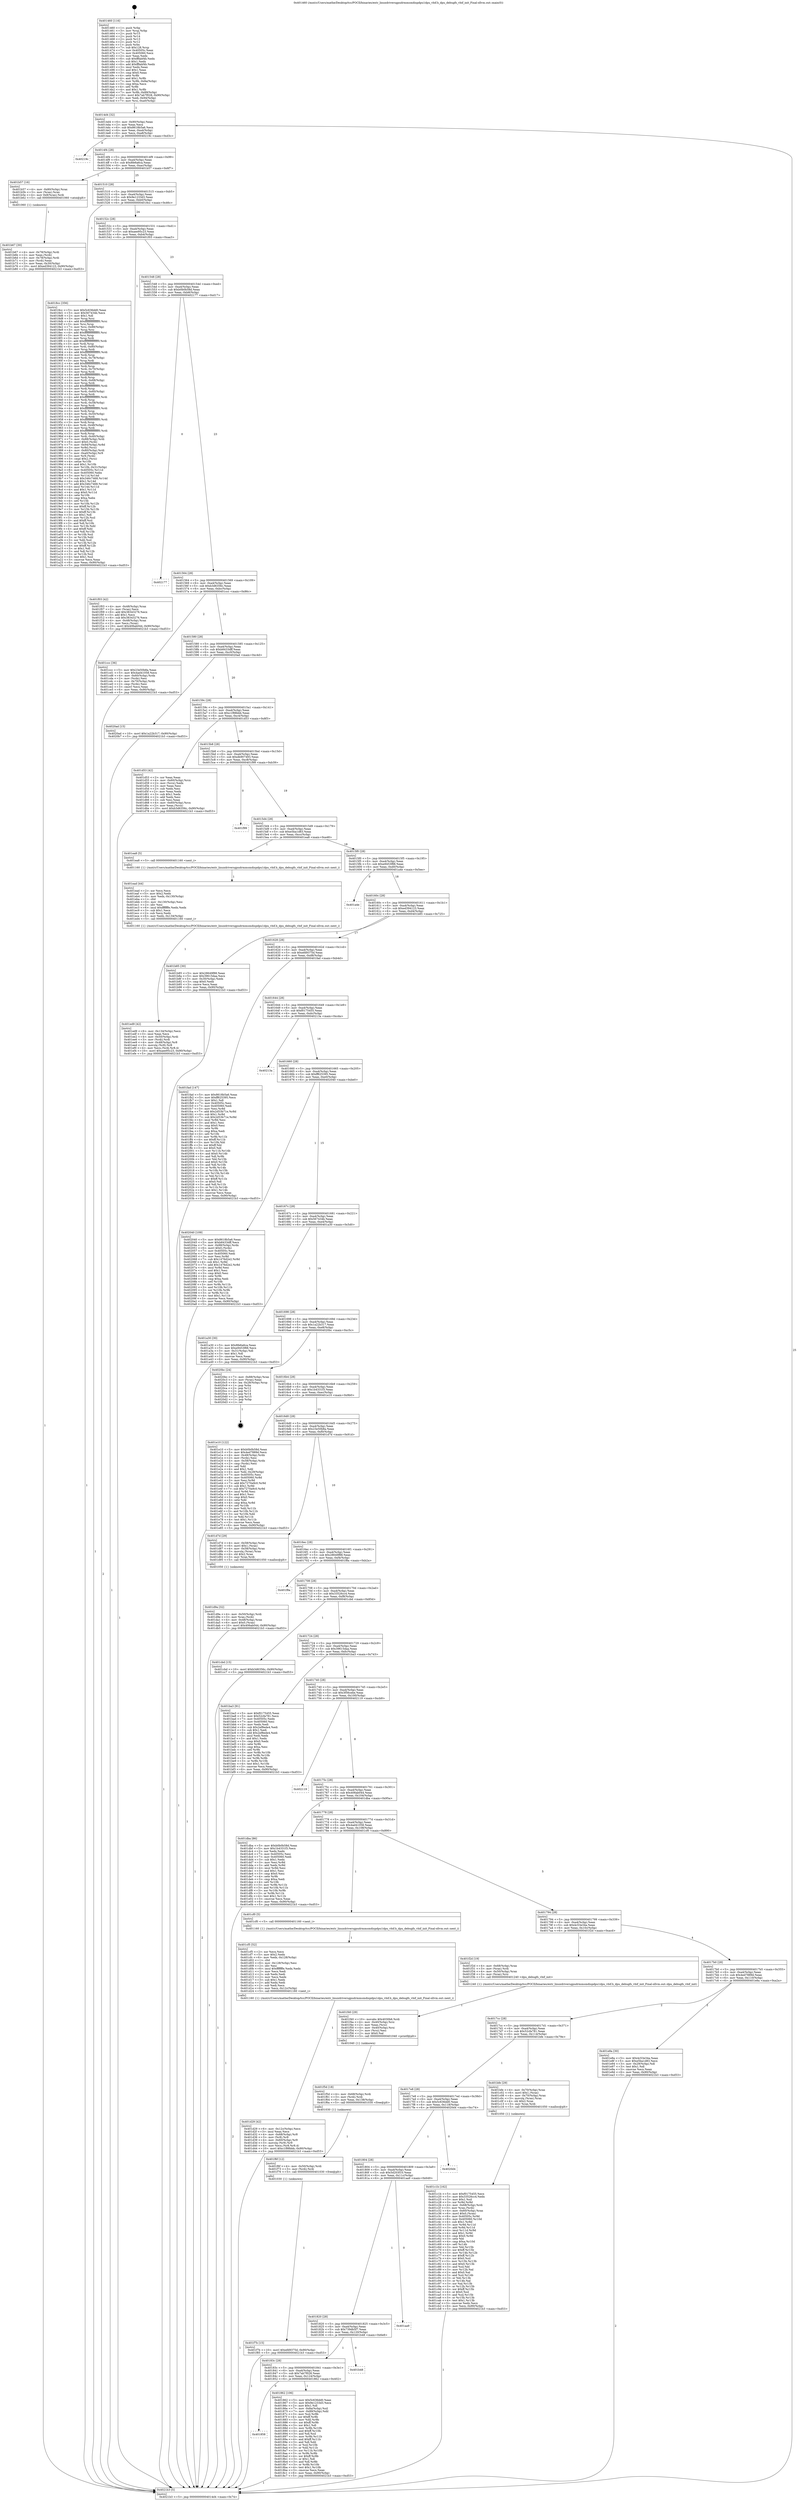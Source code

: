 digraph "0x401460" {
  label = "0x401460 (/mnt/c/Users/mathe/Desktop/tcc/POCII/binaries/extr_linuxdriversgpudrmmsmdispdpu1dpu_vbif.h_dpu_debugfs_vbif_init_Final-ollvm.out::main(0))"
  labelloc = "t"
  node[shape=record]

  Entry [label="",width=0.3,height=0.3,shape=circle,fillcolor=black,style=filled]
  "0x4014d4" [label="{
     0x4014d4 [32]\l
     | [instrs]\l
     &nbsp;&nbsp;0x4014d4 \<+6\>: mov -0x90(%rbp),%eax\l
     &nbsp;&nbsp;0x4014da \<+2\>: mov %eax,%ecx\l
     &nbsp;&nbsp;0x4014dc \<+6\>: sub $0x8618b5a6,%ecx\l
     &nbsp;&nbsp;0x4014e2 \<+6\>: mov %eax,-0xa4(%rbp)\l
     &nbsp;&nbsp;0x4014e8 \<+6\>: mov %ecx,-0xa8(%rbp)\l
     &nbsp;&nbsp;0x4014ee \<+6\>: je 000000000040219c \<main+0xd3c\>\l
  }"]
  "0x40219c" [label="{
     0x40219c\l
  }", style=dashed]
  "0x4014f4" [label="{
     0x4014f4 [28]\l
     | [instrs]\l
     &nbsp;&nbsp;0x4014f4 \<+5\>: jmp 00000000004014f9 \<main+0x99\>\l
     &nbsp;&nbsp;0x4014f9 \<+6\>: mov -0xa4(%rbp),%eax\l
     &nbsp;&nbsp;0x4014ff \<+5\>: sub $0x8fe6a6ca,%eax\l
     &nbsp;&nbsp;0x401504 \<+6\>: mov %eax,-0xac(%rbp)\l
     &nbsp;&nbsp;0x40150a \<+6\>: je 0000000000401b57 \<main+0x6f7\>\l
  }"]
  Exit [label="",width=0.3,height=0.3,shape=circle,fillcolor=black,style=filled,peripheries=2]
  "0x401b57" [label="{
     0x401b57 [16]\l
     | [instrs]\l
     &nbsp;&nbsp;0x401b57 \<+4\>: mov -0x80(%rbp),%rax\l
     &nbsp;&nbsp;0x401b5b \<+3\>: mov (%rax),%rax\l
     &nbsp;&nbsp;0x401b5e \<+4\>: mov 0x8(%rax),%rdi\l
     &nbsp;&nbsp;0x401b62 \<+5\>: call 0000000000401060 \<atoi@plt\>\l
     | [calls]\l
     &nbsp;&nbsp;0x401060 \{1\} (unknown)\l
  }"]
  "0x401510" [label="{
     0x401510 [28]\l
     | [instrs]\l
     &nbsp;&nbsp;0x401510 \<+5\>: jmp 0000000000401515 \<main+0xb5\>\l
     &nbsp;&nbsp;0x401515 \<+6\>: mov -0xa4(%rbp),%eax\l
     &nbsp;&nbsp;0x40151b \<+5\>: sub $0x9e1233d3,%eax\l
     &nbsp;&nbsp;0x401520 \<+6\>: mov %eax,-0xb0(%rbp)\l
     &nbsp;&nbsp;0x401526 \<+6\>: je 00000000004018cc \<main+0x46c\>\l
  }"]
  "0x401f7b" [label="{
     0x401f7b [15]\l
     | [instrs]\l
     &nbsp;&nbsp;0x401f7b \<+10\>: movl $0xefd9375d,-0x90(%rbp)\l
     &nbsp;&nbsp;0x401f85 \<+5\>: jmp 00000000004021b3 \<main+0xd53\>\l
  }"]
  "0x4018cc" [label="{
     0x4018cc [356]\l
     | [instrs]\l
     &nbsp;&nbsp;0x4018cc \<+5\>: mov $0x5c636dd0,%eax\l
     &nbsp;&nbsp;0x4018d1 \<+5\>: mov $0x567434b,%ecx\l
     &nbsp;&nbsp;0x4018d6 \<+2\>: mov $0x1,%dl\l
     &nbsp;&nbsp;0x4018d8 \<+3\>: mov %rsp,%rsi\l
     &nbsp;&nbsp;0x4018db \<+4\>: add $0xfffffffffffffff0,%rsi\l
     &nbsp;&nbsp;0x4018df \<+3\>: mov %rsi,%rsp\l
     &nbsp;&nbsp;0x4018e2 \<+7\>: mov %rsi,-0x88(%rbp)\l
     &nbsp;&nbsp;0x4018e9 \<+3\>: mov %rsp,%rsi\l
     &nbsp;&nbsp;0x4018ec \<+4\>: add $0xfffffffffffffff0,%rsi\l
     &nbsp;&nbsp;0x4018f0 \<+3\>: mov %rsi,%rsp\l
     &nbsp;&nbsp;0x4018f3 \<+3\>: mov %rsp,%rdi\l
     &nbsp;&nbsp;0x4018f6 \<+4\>: add $0xfffffffffffffff0,%rdi\l
     &nbsp;&nbsp;0x4018fa \<+3\>: mov %rdi,%rsp\l
     &nbsp;&nbsp;0x4018fd \<+4\>: mov %rdi,-0x80(%rbp)\l
     &nbsp;&nbsp;0x401901 \<+3\>: mov %rsp,%rdi\l
     &nbsp;&nbsp;0x401904 \<+4\>: add $0xfffffffffffffff0,%rdi\l
     &nbsp;&nbsp;0x401908 \<+3\>: mov %rdi,%rsp\l
     &nbsp;&nbsp;0x40190b \<+4\>: mov %rdi,-0x78(%rbp)\l
     &nbsp;&nbsp;0x40190f \<+3\>: mov %rsp,%rdi\l
     &nbsp;&nbsp;0x401912 \<+4\>: add $0xfffffffffffffff0,%rdi\l
     &nbsp;&nbsp;0x401916 \<+3\>: mov %rdi,%rsp\l
     &nbsp;&nbsp;0x401919 \<+4\>: mov %rdi,-0x70(%rbp)\l
     &nbsp;&nbsp;0x40191d \<+3\>: mov %rsp,%rdi\l
     &nbsp;&nbsp;0x401920 \<+4\>: add $0xfffffffffffffff0,%rdi\l
     &nbsp;&nbsp;0x401924 \<+3\>: mov %rdi,%rsp\l
     &nbsp;&nbsp;0x401927 \<+4\>: mov %rdi,-0x68(%rbp)\l
     &nbsp;&nbsp;0x40192b \<+3\>: mov %rsp,%rdi\l
     &nbsp;&nbsp;0x40192e \<+4\>: add $0xfffffffffffffff0,%rdi\l
     &nbsp;&nbsp;0x401932 \<+3\>: mov %rdi,%rsp\l
     &nbsp;&nbsp;0x401935 \<+4\>: mov %rdi,-0x60(%rbp)\l
     &nbsp;&nbsp;0x401939 \<+3\>: mov %rsp,%rdi\l
     &nbsp;&nbsp;0x40193c \<+4\>: add $0xfffffffffffffff0,%rdi\l
     &nbsp;&nbsp;0x401940 \<+3\>: mov %rdi,%rsp\l
     &nbsp;&nbsp;0x401943 \<+4\>: mov %rdi,-0x58(%rbp)\l
     &nbsp;&nbsp;0x401947 \<+3\>: mov %rsp,%rdi\l
     &nbsp;&nbsp;0x40194a \<+4\>: add $0xfffffffffffffff0,%rdi\l
     &nbsp;&nbsp;0x40194e \<+3\>: mov %rdi,%rsp\l
     &nbsp;&nbsp;0x401951 \<+4\>: mov %rdi,-0x50(%rbp)\l
     &nbsp;&nbsp;0x401955 \<+3\>: mov %rsp,%rdi\l
     &nbsp;&nbsp;0x401958 \<+4\>: add $0xfffffffffffffff0,%rdi\l
     &nbsp;&nbsp;0x40195c \<+3\>: mov %rdi,%rsp\l
     &nbsp;&nbsp;0x40195f \<+4\>: mov %rdi,-0x48(%rbp)\l
     &nbsp;&nbsp;0x401963 \<+3\>: mov %rsp,%rdi\l
     &nbsp;&nbsp;0x401966 \<+4\>: add $0xfffffffffffffff0,%rdi\l
     &nbsp;&nbsp;0x40196a \<+3\>: mov %rdi,%rsp\l
     &nbsp;&nbsp;0x40196d \<+4\>: mov %rdi,-0x40(%rbp)\l
     &nbsp;&nbsp;0x401971 \<+7\>: mov -0x88(%rbp),%rdi\l
     &nbsp;&nbsp;0x401978 \<+6\>: movl $0x0,(%rdi)\l
     &nbsp;&nbsp;0x40197e \<+7\>: mov -0x94(%rbp),%r8d\l
     &nbsp;&nbsp;0x401985 \<+3\>: mov %r8d,(%rsi)\l
     &nbsp;&nbsp;0x401988 \<+4\>: mov -0x80(%rbp),%rdi\l
     &nbsp;&nbsp;0x40198c \<+7\>: mov -0xa0(%rbp),%r9\l
     &nbsp;&nbsp;0x401993 \<+3\>: mov %r9,(%rdi)\l
     &nbsp;&nbsp;0x401996 \<+3\>: cmpl $0x2,(%rsi)\l
     &nbsp;&nbsp;0x401999 \<+4\>: setne %r10b\l
     &nbsp;&nbsp;0x40199d \<+4\>: and $0x1,%r10b\l
     &nbsp;&nbsp;0x4019a1 \<+4\>: mov %r10b,-0x31(%rbp)\l
     &nbsp;&nbsp;0x4019a5 \<+8\>: mov 0x40505c,%r11d\l
     &nbsp;&nbsp;0x4019ad \<+7\>: mov 0x405060,%ebx\l
     &nbsp;&nbsp;0x4019b4 \<+3\>: mov %r11d,%r14d\l
     &nbsp;&nbsp;0x4019b7 \<+7\>: sub $0x346c7468,%r14d\l
     &nbsp;&nbsp;0x4019be \<+4\>: sub $0x1,%r14d\l
     &nbsp;&nbsp;0x4019c2 \<+7\>: add $0x346c7468,%r14d\l
     &nbsp;&nbsp;0x4019c9 \<+4\>: imul %r14d,%r11d\l
     &nbsp;&nbsp;0x4019cd \<+4\>: and $0x1,%r11d\l
     &nbsp;&nbsp;0x4019d1 \<+4\>: cmp $0x0,%r11d\l
     &nbsp;&nbsp;0x4019d5 \<+4\>: sete %r10b\l
     &nbsp;&nbsp;0x4019d9 \<+3\>: cmp $0xa,%ebx\l
     &nbsp;&nbsp;0x4019dc \<+4\>: setl %r15b\l
     &nbsp;&nbsp;0x4019e0 \<+3\>: mov %r10b,%r12b\l
     &nbsp;&nbsp;0x4019e3 \<+4\>: xor $0xff,%r12b\l
     &nbsp;&nbsp;0x4019e7 \<+3\>: mov %r15b,%r13b\l
     &nbsp;&nbsp;0x4019ea \<+4\>: xor $0xff,%r13b\l
     &nbsp;&nbsp;0x4019ee \<+3\>: xor $0x1,%dl\l
     &nbsp;&nbsp;0x4019f1 \<+3\>: mov %r12b,%sil\l
     &nbsp;&nbsp;0x4019f4 \<+4\>: and $0xff,%sil\l
     &nbsp;&nbsp;0x4019f8 \<+3\>: and %dl,%r10b\l
     &nbsp;&nbsp;0x4019fb \<+3\>: mov %r13b,%dil\l
     &nbsp;&nbsp;0x4019fe \<+4\>: and $0xff,%dil\l
     &nbsp;&nbsp;0x401a02 \<+3\>: and %dl,%r15b\l
     &nbsp;&nbsp;0x401a05 \<+3\>: or %r10b,%sil\l
     &nbsp;&nbsp;0x401a08 \<+3\>: or %r15b,%dil\l
     &nbsp;&nbsp;0x401a0b \<+3\>: xor %dil,%sil\l
     &nbsp;&nbsp;0x401a0e \<+3\>: or %r13b,%r12b\l
     &nbsp;&nbsp;0x401a11 \<+4\>: xor $0xff,%r12b\l
     &nbsp;&nbsp;0x401a15 \<+3\>: or $0x1,%dl\l
     &nbsp;&nbsp;0x401a18 \<+3\>: and %dl,%r12b\l
     &nbsp;&nbsp;0x401a1b \<+3\>: or %r12b,%sil\l
     &nbsp;&nbsp;0x401a1e \<+4\>: test $0x1,%sil\l
     &nbsp;&nbsp;0x401a22 \<+3\>: cmovne %ecx,%eax\l
     &nbsp;&nbsp;0x401a25 \<+6\>: mov %eax,-0x90(%rbp)\l
     &nbsp;&nbsp;0x401a2b \<+5\>: jmp 00000000004021b3 \<main+0xd53\>\l
  }"]
  "0x40152c" [label="{
     0x40152c [28]\l
     | [instrs]\l
     &nbsp;&nbsp;0x40152c \<+5\>: jmp 0000000000401531 \<main+0xd1\>\l
     &nbsp;&nbsp;0x401531 \<+6\>: mov -0xa4(%rbp),%eax\l
     &nbsp;&nbsp;0x401537 \<+5\>: sub $0xaee95c23,%eax\l
     &nbsp;&nbsp;0x40153c \<+6\>: mov %eax,-0xb4(%rbp)\l
     &nbsp;&nbsp;0x401542 \<+6\>: je 0000000000401f03 \<main+0xaa3\>\l
  }"]
  "0x401f6f" [label="{
     0x401f6f [12]\l
     | [instrs]\l
     &nbsp;&nbsp;0x401f6f \<+4\>: mov -0x50(%rbp),%rdi\l
     &nbsp;&nbsp;0x401f73 \<+3\>: mov (%rdi),%rdi\l
     &nbsp;&nbsp;0x401f76 \<+5\>: call 0000000000401030 \<free@plt\>\l
     | [calls]\l
     &nbsp;&nbsp;0x401030 \{1\} (unknown)\l
  }"]
  "0x401f03" [label="{
     0x401f03 [42]\l
     | [instrs]\l
     &nbsp;&nbsp;0x401f03 \<+4\>: mov -0x48(%rbp),%rax\l
     &nbsp;&nbsp;0x401f07 \<+2\>: mov (%rax),%ecx\l
     &nbsp;&nbsp;0x401f09 \<+6\>: add $0x38343276,%ecx\l
     &nbsp;&nbsp;0x401f0f \<+3\>: add $0x1,%ecx\l
     &nbsp;&nbsp;0x401f12 \<+6\>: sub $0x38343276,%ecx\l
     &nbsp;&nbsp;0x401f18 \<+4\>: mov -0x48(%rbp),%rax\l
     &nbsp;&nbsp;0x401f1c \<+2\>: mov %ecx,(%rax)\l
     &nbsp;&nbsp;0x401f1e \<+10\>: movl $0x406ab044,-0x90(%rbp)\l
     &nbsp;&nbsp;0x401f28 \<+5\>: jmp 00000000004021b3 \<main+0xd53\>\l
  }"]
  "0x401548" [label="{
     0x401548 [28]\l
     | [instrs]\l
     &nbsp;&nbsp;0x401548 \<+5\>: jmp 000000000040154d \<main+0xed\>\l
     &nbsp;&nbsp;0x40154d \<+6\>: mov -0xa4(%rbp),%eax\l
     &nbsp;&nbsp;0x401553 \<+5\>: sub $0xb0b0b58d,%eax\l
     &nbsp;&nbsp;0x401558 \<+6\>: mov %eax,-0xb8(%rbp)\l
     &nbsp;&nbsp;0x40155e \<+6\>: je 0000000000402177 \<main+0xd17\>\l
  }"]
  "0x401f5d" [label="{
     0x401f5d [18]\l
     | [instrs]\l
     &nbsp;&nbsp;0x401f5d \<+4\>: mov -0x68(%rbp),%rdi\l
     &nbsp;&nbsp;0x401f61 \<+3\>: mov (%rdi),%rdi\l
     &nbsp;&nbsp;0x401f64 \<+6\>: mov %eax,-0x138(%rbp)\l
     &nbsp;&nbsp;0x401f6a \<+5\>: call 0000000000401030 \<free@plt\>\l
     | [calls]\l
     &nbsp;&nbsp;0x401030 \{1\} (unknown)\l
  }"]
  "0x402177" [label="{
     0x402177\l
  }", style=dashed]
  "0x401564" [label="{
     0x401564 [28]\l
     | [instrs]\l
     &nbsp;&nbsp;0x401564 \<+5\>: jmp 0000000000401569 \<main+0x109\>\l
     &nbsp;&nbsp;0x401569 \<+6\>: mov -0xa4(%rbp),%eax\l
     &nbsp;&nbsp;0x40156f \<+5\>: sub $0xb3d6356c,%eax\l
     &nbsp;&nbsp;0x401574 \<+6\>: mov %eax,-0xbc(%rbp)\l
     &nbsp;&nbsp;0x40157a \<+6\>: je 0000000000401ccc \<main+0x86c\>\l
  }"]
  "0x401f40" [label="{
     0x401f40 [29]\l
     | [instrs]\l
     &nbsp;&nbsp;0x401f40 \<+10\>: movabs $0x4030b6,%rdi\l
     &nbsp;&nbsp;0x401f4a \<+4\>: mov -0x40(%rbp),%rsi\l
     &nbsp;&nbsp;0x401f4e \<+2\>: mov %eax,(%rsi)\l
     &nbsp;&nbsp;0x401f50 \<+4\>: mov -0x40(%rbp),%rsi\l
     &nbsp;&nbsp;0x401f54 \<+2\>: mov (%rsi),%esi\l
     &nbsp;&nbsp;0x401f56 \<+2\>: mov $0x0,%al\l
     &nbsp;&nbsp;0x401f58 \<+5\>: call 0000000000401040 \<printf@plt\>\l
     | [calls]\l
     &nbsp;&nbsp;0x401040 \{1\} (unknown)\l
  }"]
  "0x401ccc" [label="{
     0x401ccc [36]\l
     | [instrs]\l
     &nbsp;&nbsp;0x401ccc \<+5\>: mov $0x23e50b8a,%eax\l
     &nbsp;&nbsp;0x401cd1 \<+5\>: mov $0x4ad41058,%ecx\l
     &nbsp;&nbsp;0x401cd6 \<+4\>: mov -0x60(%rbp),%rdx\l
     &nbsp;&nbsp;0x401cda \<+2\>: mov (%rdx),%esi\l
     &nbsp;&nbsp;0x401cdc \<+4\>: mov -0x70(%rbp),%rdx\l
     &nbsp;&nbsp;0x401ce0 \<+2\>: cmp (%rdx),%esi\l
     &nbsp;&nbsp;0x401ce2 \<+3\>: cmovl %ecx,%eax\l
     &nbsp;&nbsp;0x401ce5 \<+6\>: mov %eax,-0x90(%rbp)\l
     &nbsp;&nbsp;0x401ceb \<+5\>: jmp 00000000004021b3 \<main+0xd53\>\l
  }"]
  "0x401580" [label="{
     0x401580 [28]\l
     | [instrs]\l
     &nbsp;&nbsp;0x401580 \<+5\>: jmp 0000000000401585 \<main+0x125\>\l
     &nbsp;&nbsp;0x401585 \<+6\>: mov -0xa4(%rbp),%eax\l
     &nbsp;&nbsp;0x40158b \<+5\>: sub $0xb8433dff,%eax\l
     &nbsp;&nbsp;0x401590 \<+6\>: mov %eax,-0xc0(%rbp)\l
     &nbsp;&nbsp;0x401596 \<+6\>: je 00000000004020ad \<main+0xc4d\>\l
  }"]
  "0x401ed9" [label="{
     0x401ed9 [42]\l
     | [instrs]\l
     &nbsp;&nbsp;0x401ed9 \<+6\>: mov -0x134(%rbp),%ecx\l
     &nbsp;&nbsp;0x401edf \<+3\>: imul %eax,%ecx\l
     &nbsp;&nbsp;0x401ee2 \<+4\>: mov -0x50(%rbp),%rdi\l
     &nbsp;&nbsp;0x401ee6 \<+3\>: mov (%rdi),%rdi\l
     &nbsp;&nbsp;0x401ee9 \<+4\>: mov -0x48(%rbp),%r8\l
     &nbsp;&nbsp;0x401eed \<+3\>: movslq (%r8),%r8\l
     &nbsp;&nbsp;0x401ef0 \<+4\>: mov %ecx,(%rdi,%r8,4)\l
     &nbsp;&nbsp;0x401ef4 \<+10\>: movl $0xaee95c23,-0x90(%rbp)\l
     &nbsp;&nbsp;0x401efe \<+5\>: jmp 00000000004021b3 \<main+0xd53\>\l
  }"]
  "0x4020ad" [label="{
     0x4020ad [15]\l
     | [instrs]\l
     &nbsp;&nbsp;0x4020ad \<+10\>: movl $0x1a22b317,-0x90(%rbp)\l
     &nbsp;&nbsp;0x4020b7 \<+5\>: jmp 00000000004021b3 \<main+0xd53\>\l
  }"]
  "0x40159c" [label="{
     0x40159c [28]\l
     | [instrs]\l
     &nbsp;&nbsp;0x40159c \<+5\>: jmp 00000000004015a1 \<main+0x141\>\l
     &nbsp;&nbsp;0x4015a1 \<+6\>: mov -0xa4(%rbp),%eax\l
     &nbsp;&nbsp;0x4015a7 \<+5\>: sub $0xc1f88bbb,%eax\l
     &nbsp;&nbsp;0x4015ac \<+6\>: mov %eax,-0xc4(%rbp)\l
     &nbsp;&nbsp;0x4015b2 \<+6\>: je 0000000000401d53 \<main+0x8f3\>\l
  }"]
  "0x401ead" [label="{
     0x401ead [44]\l
     | [instrs]\l
     &nbsp;&nbsp;0x401ead \<+2\>: xor %ecx,%ecx\l
     &nbsp;&nbsp;0x401eaf \<+5\>: mov $0x2,%edx\l
     &nbsp;&nbsp;0x401eb4 \<+6\>: mov %edx,-0x130(%rbp)\l
     &nbsp;&nbsp;0x401eba \<+1\>: cltd\l
     &nbsp;&nbsp;0x401ebb \<+6\>: mov -0x130(%rbp),%esi\l
     &nbsp;&nbsp;0x401ec1 \<+2\>: idiv %esi\l
     &nbsp;&nbsp;0x401ec3 \<+6\>: imul $0xfffffffe,%edx,%edx\l
     &nbsp;&nbsp;0x401ec9 \<+3\>: sub $0x1,%ecx\l
     &nbsp;&nbsp;0x401ecc \<+2\>: sub %ecx,%edx\l
     &nbsp;&nbsp;0x401ece \<+6\>: mov %edx,-0x134(%rbp)\l
     &nbsp;&nbsp;0x401ed4 \<+5\>: call 0000000000401160 \<next_i\>\l
     | [calls]\l
     &nbsp;&nbsp;0x401160 \{1\} (/mnt/c/Users/mathe/Desktop/tcc/POCII/binaries/extr_linuxdriversgpudrmmsmdispdpu1dpu_vbif.h_dpu_debugfs_vbif_init_Final-ollvm.out::next_i)\l
  }"]
  "0x401d53" [label="{
     0x401d53 [42]\l
     | [instrs]\l
     &nbsp;&nbsp;0x401d53 \<+2\>: xor %eax,%eax\l
     &nbsp;&nbsp;0x401d55 \<+4\>: mov -0x60(%rbp),%rcx\l
     &nbsp;&nbsp;0x401d59 \<+2\>: mov (%rcx),%edx\l
     &nbsp;&nbsp;0x401d5b \<+2\>: mov %eax,%esi\l
     &nbsp;&nbsp;0x401d5d \<+2\>: sub %edx,%esi\l
     &nbsp;&nbsp;0x401d5f \<+2\>: mov %eax,%edx\l
     &nbsp;&nbsp;0x401d61 \<+3\>: sub $0x1,%edx\l
     &nbsp;&nbsp;0x401d64 \<+2\>: add %edx,%esi\l
     &nbsp;&nbsp;0x401d66 \<+2\>: sub %esi,%eax\l
     &nbsp;&nbsp;0x401d68 \<+4\>: mov -0x60(%rbp),%rcx\l
     &nbsp;&nbsp;0x401d6c \<+2\>: mov %eax,(%rcx)\l
     &nbsp;&nbsp;0x401d6e \<+10\>: movl $0xb3d6356c,-0x90(%rbp)\l
     &nbsp;&nbsp;0x401d78 \<+5\>: jmp 00000000004021b3 \<main+0xd53\>\l
  }"]
  "0x4015b8" [label="{
     0x4015b8 [28]\l
     | [instrs]\l
     &nbsp;&nbsp;0x4015b8 \<+5\>: jmp 00000000004015bd \<main+0x15d\>\l
     &nbsp;&nbsp;0x4015bd \<+6\>: mov -0xa4(%rbp),%eax\l
     &nbsp;&nbsp;0x4015c3 \<+5\>: sub $0xdb907493,%eax\l
     &nbsp;&nbsp;0x4015c8 \<+6\>: mov %eax,-0xc8(%rbp)\l
     &nbsp;&nbsp;0x4015ce \<+6\>: je 0000000000401f99 \<main+0xb39\>\l
  }"]
  "0x401d9a" [label="{
     0x401d9a [32]\l
     | [instrs]\l
     &nbsp;&nbsp;0x401d9a \<+4\>: mov -0x50(%rbp),%rdi\l
     &nbsp;&nbsp;0x401d9e \<+3\>: mov %rax,(%rdi)\l
     &nbsp;&nbsp;0x401da1 \<+4\>: mov -0x48(%rbp),%rax\l
     &nbsp;&nbsp;0x401da5 \<+6\>: movl $0x0,(%rax)\l
     &nbsp;&nbsp;0x401dab \<+10\>: movl $0x406ab044,-0x90(%rbp)\l
     &nbsp;&nbsp;0x401db5 \<+5\>: jmp 00000000004021b3 \<main+0xd53\>\l
  }"]
  "0x401f99" [label="{
     0x401f99\l
  }", style=dashed]
  "0x4015d4" [label="{
     0x4015d4 [28]\l
     | [instrs]\l
     &nbsp;&nbsp;0x4015d4 \<+5\>: jmp 00000000004015d9 \<main+0x179\>\l
     &nbsp;&nbsp;0x4015d9 \<+6\>: mov -0xa4(%rbp),%eax\l
     &nbsp;&nbsp;0x4015df \<+5\>: sub $0xe5ba1d83,%eax\l
     &nbsp;&nbsp;0x4015e4 \<+6\>: mov %eax,-0xcc(%rbp)\l
     &nbsp;&nbsp;0x4015ea \<+6\>: je 0000000000401ea8 \<main+0xa48\>\l
  }"]
  "0x401d29" [label="{
     0x401d29 [42]\l
     | [instrs]\l
     &nbsp;&nbsp;0x401d29 \<+6\>: mov -0x12c(%rbp),%ecx\l
     &nbsp;&nbsp;0x401d2f \<+3\>: imul %eax,%ecx\l
     &nbsp;&nbsp;0x401d32 \<+4\>: mov -0x68(%rbp),%r8\l
     &nbsp;&nbsp;0x401d36 \<+3\>: mov (%r8),%r8\l
     &nbsp;&nbsp;0x401d39 \<+4\>: mov -0x60(%rbp),%r9\l
     &nbsp;&nbsp;0x401d3d \<+3\>: movslq (%r9),%r9\l
     &nbsp;&nbsp;0x401d40 \<+4\>: mov %ecx,(%r8,%r9,4)\l
     &nbsp;&nbsp;0x401d44 \<+10\>: movl $0xc1f88bbb,-0x90(%rbp)\l
     &nbsp;&nbsp;0x401d4e \<+5\>: jmp 00000000004021b3 \<main+0xd53\>\l
  }"]
  "0x401ea8" [label="{
     0x401ea8 [5]\l
     | [instrs]\l
     &nbsp;&nbsp;0x401ea8 \<+5\>: call 0000000000401160 \<next_i\>\l
     | [calls]\l
     &nbsp;&nbsp;0x401160 \{1\} (/mnt/c/Users/mathe/Desktop/tcc/POCII/binaries/extr_linuxdriversgpudrmmsmdispdpu1dpu_vbif.h_dpu_debugfs_vbif_init_Final-ollvm.out::next_i)\l
  }"]
  "0x4015f0" [label="{
     0x4015f0 [28]\l
     | [instrs]\l
     &nbsp;&nbsp;0x4015f0 \<+5\>: jmp 00000000004015f5 \<main+0x195\>\l
     &nbsp;&nbsp;0x4015f5 \<+6\>: mov -0xa4(%rbp),%eax\l
     &nbsp;&nbsp;0x4015fb \<+5\>: sub $0xe9453f88,%eax\l
     &nbsp;&nbsp;0x401600 \<+6\>: mov %eax,-0xd0(%rbp)\l
     &nbsp;&nbsp;0x401606 \<+6\>: je 0000000000401a4e \<main+0x5ee\>\l
  }"]
  "0x401cf5" [label="{
     0x401cf5 [52]\l
     | [instrs]\l
     &nbsp;&nbsp;0x401cf5 \<+2\>: xor %ecx,%ecx\l
     &nbsp;&nbsp;0x401cf7 \<+5\>: mov $0x2,%edx\l
     &nbsp;&nbsp;0x401cfc \<+6\>: mov %edx,-0x128(%rbp)\l
     &nbsp;&nbsp;0x401d02 \<+1\>: cltd\l
     &nbsp;&nbsp;0x401d03 \<+6\>: mov -0x128(%rbp),%esi\l
     &nbsp;&nbsp;0x401d09 \<+2\>: idiv %esi\l
     &nbsp;&nbsp;0x401d0b \<+6\>: imul $0xfffffffe,%edx,%edx\l
     &nbsp;&nbsp;0x401d11 \<+2\>: mov %ecx,%edi\l
     &nbsp;&nbsp;0x401d13 \<+2\>: sub %edx,%edi\l
     &nbsp;&nbsp;0x401d15 \<+2\>: mov %ecx,%edx\l
     &nbsp;&nbsp;0x401d17 \<+3\>: sub $0x1,%edx\l
     &nbsp;&nbsp;0x401d1a \<+2\>: add %edx,%edi\l
     &nbsp;&nbsp;0x401d1c \<+2\>: sub %edi,%ecx\l
     &nbsp;&nbsp;0x401d1e \<+6\>: mov %ecx,-0x12c(%rbp)\l
     &nbsp;&nbsp;0x401d24 \<+5\>: call 0000000000401160 \<next_i\>\l
     | [calls]\l
     &nbsp;&nbsp;0x401160 \{1\} (/mnt/c/Users/mathe/Desktop/tcc/POCII/binaries/extr_linuxdriversgpudrmmsmdispdpu1dpu_vbif.h_dpu_debugfs_vbif_init_Final-ollvm.out::next_i)\l
  }"]
  "0x401a4e" [label="{
     0x401a4e\l
  }", style=dashed]
  "0x40160c" [label="{
     0x40160c [28]\l
     | [instrs]\l
     &nbsp;&nbsp;0x40160c \<+5\>: jmp 0000000000401611 \<main+0x1b1\>\l
     &nbsp;&nbsp;0x401611 \<+6\>: mov -0xa4(%rbp),%eax\l
     &nbsp;&nbsp;0x401617 \<+5\>: sub $0xed394123,%eax\l
     &nbsp;&nbsp;0x40161c \<+6\>: mov %eax,-0xd4(%rbp)\l
     &nbsp;&nbsp;0x401622 \<+6\>: je 0000000000401b85 \<main+0x725\>\l
  }"]
  "0x401c1b" [label="{
     0x401c1b [162]\l
     | [instrs]\l
     &nbsp;&nbsp;0x401c1b \<+5\>: mov $0xf0175455,%ecx\l
     &nbsp;&nbsp;0x401c20 \<+5\>: mov $0x33526cc4,%edx\l
     &nbsp;&nbsp;0x401c25 \<+3\>: mov $0x1,%sil\l
     &nbsp;&nbsp;0x401c28 \<+3\>: xor %r8d,%r8d\l
     &nbsp;&nbsp;0x401c2b \<+4\>: mov -0x68(%rbp),%rdi\l
     &nbsp;&nbsp;0x401c2f \<+3\>: mov %rax,(%rdi)\l
     &nbsp;&nbsp;0x401c32 \<+4\>: mov -0x60(%rbp),%rax\l
     &nbsp;&nbsp;0x401c36 \<+6\>: movl $0x0,(%rax)\l
     &nbsp;&nbsp;0x401c3c \<+8\>: mov 0x40505c,%r9d\l
     &nbsp;&nbsp;0x401c44 \<+8\>: mov 0x405060,%r10d\l
     &nbsp;&nbsp;0x401c4c \<+4\>: sub $0x1,%r8d\l
     &nbsp;&nbsp;0x401c50 \<+3\>: mov %r9d,%r11d\l
     &nbsp;&nbsp;0x401c53 \<+3\>: add %r8d,%r11d\l
     &nbsp;&nbsp;0x401c56 \<+4\>: imul %r11d,%r9d\l
     &nbsp;&nbsp;0x401c5a \<+4\>: and $0x1,%r9d\l
     &nbsp;&nbsp;0x401c5e \<+4\>: cmp $0x0,%r9d\l
     &nbsp;&nbsp;0x401c62 \<+3\>: sete %bl\l
     &nbsp;&nbsp;0x401c65 \<+4\>: cmp $0xa,%r10d\l
     &nbsp;&nbsp;0x401c69 \<+4\>: setl %r14b\l
     &nbsp;&nbsp;0x401c6d \<+3\>: mov %bl,%r15b\l
     &nbsp;&nbsp;0x401c70 \<+4\>: xor $0xff,%r15b\l
     &nbsp;&nbsp;0x401c74 \<+3\>: mov %r14b,%r12b\l
     &nbsp;&nbsp;0x401c77 \<+4\>: xor $0xff,%r12b\l
     &nbsp;&nbsp;0x401c7b \<+4\>: xor $0x0,%sil\l
     &nbsp;&nbsp;0x401c7f \<+3\>: mov %r15b,%r13b\l
     &nbsp;&nbsp;0x401c82 \<+4\>: and $0x0,%r13b\l
     &nbsp;&nbsp;0x401c86 \<+3\>: and %sil,%bl\l
     &nbsp;&nbsp;0x401c89 \<+3\>: mov %r12b,%al\l
     &nbsp;&nbsp;0x401c8c \<+2\>: and $0x0,%al\l
     &nbsp;&nbsp;0x401c8e \<+3\>: and %sil,%r14b\l
     &nbsp;&nbsp;0x401c91 \<+3\>: or %bl,%r13b\l
     &nbsp;&nbsp;0x401c94 \<+3\>: or %r14b,%al\l
     &nbsp;&nbsp;0x401c97 \<+3\>: xor %al,%r13b\l
     &nbsp;&nbsp;0x401c9a \<+3\>: or %r12b,%r15b\l
     &nbsp;&nbsp;0x401c9d \<+4\>: xor $0xff,%r15b\l
     &nbsp;&nbsp;0x401ca1 \<+4\>: or $0x0,%sil\l
     &nbsp;&nbsp;0x401ca5 \<+3\>: and %sil,%r15b\l
     &nbsp;&nbsp;0x401ca8 \<+3\>: or %r15b,%r13b\l
     &nbsp;&nbsp;0x401cab \<+4\>: test $0x1,%r13b\l
     &nbsp;&nbsp;0x401caf \<+3\>: cmovne %edx,%ecx\l
     &nbsp;&nbsp;0x401cb2 \<+6\>: mov %ecx,-0x90(%rbp)\l
     &nbsp;&nbsp;0x401cb8 \<+5\>: jmp 00000000004021b3 \<main+0xd53\>\l
  }"]
  "0x401b85" [label="{
     0x401b85 [30]\l
     | [instrs]\l
     &nbsp;&nbsp;0x401b85 \<+5\>: mov $0x28649f88,%eax\l
     &nbsp;&nbsp;0x401b8a \<+5\>: mov $0x39615daa,%ecx\l
     &nbsp;&nbsp;0x401b8f \<+3\>: mov -0x30(%rbp),%edx\l
     &nbsp;&nbsp;0x401b92 \<+3\>: cmp $0x0,%edx\l
     &nbsp;&nbsp;0x401b95 \<+3\>: cmove %ecx,%eax\l
     &nbsp;&nbsp;0x401b98 \<+6\>: mov %eax,-0x90(%rbp)\l
     &nbsp;&nbsp;0x401b9e \<+5\>: jmp 00000000004021b3 \<main+0xd53\>\l
  }"]
  "0x401628" [label="{
     0x401628 [28]\l
     | [instrs]\l
     &nbsp;&nbsp;0x401628 \<+5\>: jmp 000000000040162d \<main+0x1cd\>\l
     &nbsp;&nbsp;0x40162d \<+6\>: mov -0xa4(%rbp),%eax\l
     &nbsp;&nbsp;0x401633 \<+5\>: sub $0xefd9375d,%eax\l
     &nbsp;&nbsp;0x401638 \<+6\>: mov %eax,-0xd8(%rbp)\l
     &nbsp;&nbsp;0x40163e \<+6\>: je 0000000000401fad \<main+0xb4d\>\l
  }"]
  "0x401b67" [label="{
     0x401b67 [30]\l
     | [instrs]\l
     &nbsp;&nbsp;0x401b67 \<+4\>: mov -0x78(%rbp),%rdi\l
     &nbsp;&nbsp;0x401b6b \<+2\>: mov %eax,(%rdi)\l
     &nbsp;&nbsp;0x401b6d \<+4\>: mov -0x78(%rbp),%rdi\l
     &nbsp;&nbsp;0x401b71 \<+2\>: mov (%rdi),%eax\l
     &nbsp;&nbsp;0x401b73 \<+3\>: mov %eax,-0x30(%rbp)\l
     &nbsp;&nbsp;0x401b76 \<+10\>: movl $0xed394123,-0x90(%rbp)\l
     &nbsp;&nbsp;0x401b80 \<+5\>: jmp 00000000004021b3 \<main+0xd53\>\l
  }"]
  "0x401fad" [label="{
     0x401fad [147]\l
     | [instrs]\l
     &nbsp;&nbsp;0x401fad \<+5\>: mov $0x8618b5a6,%eax\l
     &nbsp;&nbsp;0x401fb2 \<+5\>: mov $0xff625395,%ecx\l
     &nbsp;&nbsp;0x401fb7 \<+2\>: mov $0x1,%dl\l
     &nbsp;&nbsp;0x401fb9 \<+7\>: mov 0x40505c,%esi\l
     &nbsp;&nbsp;0x401fc0 \<+7\>: mov 0x405060,%edi\l
     &nbsp;&nbsp;0x401fc7 \<+3\>: mov %esi,%r8d\l
     &nbsp;&nbsp;0x401fca \<+7\>: add $0x2d53b71e,%r8d\l
     &nbsp;&nbsp;0x401fd1 \<+4\>: sub $0x1,%r8d\l
     &nbsp;&nbsp;0x401fd5 \<+7\>: sub $0x2d53b71e,%r8d\l
     &nbsp;&nbsp;0x401fdc \<+4\>: imul %r8d,%esi\l
     &nbsp;&nbsp;0x401fe0 \<+3\>: and $0x1,%esi\l
     &nbsp;&nbsp;0x401fe3 \<+3\>: cmp $0x0,%esi\l
     &nbsp;&nbsp;0x401fe6 \<+4\>: sete %r9b\l
     &nbsp;&nbsp;0x401fea \<+3\>: cmp $0xa,%edi\l
     &nbsp;&nbsp;0x401fed \<+4\>: setl %r10b\l
     &nbsp;&nbsp;0x401ff1 \<+3\>: mov %r9b,%r11b\l
     &nbsp;&nbsp;0x401ff4 \<+4\>: xor $0xff,%r11b\l
     &nbsp;&nbsp;0x401ff8 \<+3\>: mov %r10b,%bl\l
     &nbsp;&nbsp;0x401ffb \<+3\>: xor $0xff,%bl\l
     &nbsp;&nbsp;0x401ffe \<+3\>: xor $0x0,%dl\l
     &nbsp;&nbsp;0x402001 \<+3\>: mov %r11b,%r14b\l
     &nbsp;&nbsp;0x402004 \<+4\>: and $0x0,%r14b\l
     &nbsp;&nbsp;0x402008 \<+3\>: and %dl,%r9b\l
     &nbsp;&nbsp;0x40200b \<+3\>: mov %bl,%r15b\l
     &nbsp;&nbsp;0x40200e \<+4\>: and $0x0,%r15b\l
     &nbsp;&nbsp;0x402012 \<+3\>: and %dl,%r10b\l
     &nbsp;&nbsp;0x402015 \<+3\>: or %r9b,%r14b\l
     &nbsp;&nbsp;0x402018 \<+3\>: or %r10b,%r15b\l
     &nbsp;&nbsp;0x40201b \<+3\>: xor %r15b,%r14b\l
     &nbsp;&nbsp;0x40201e \<+3\>: or %bl,%r11b\l
     &nbsp;&nbsp;0x402021 \<+4\>: xor $0xff,%r11b\l
     &nbsp;&nbsp;0x402025 \<+3\>: or $0x0,%dl\l
     &nbsp;&nbsp;0x402028 \<+3\>: and %dl,%r11b\l
     &nbsp;&nbsp;0x40202b \<+3\>: or %r11b,%r14b\l
     &nbsp;&nbsp;0x40202e \<+4\>: test $0x1,%r14b\l
     &nbsp;&nbsp;0x402032 \<+3\>: cmovne %ecx,%eax\l
     &nbsp;&nbsp;0x402035 \<+6\>: mov %eax,-0x90(%rbp)\l
     &nbsp;&nbsp;0x40203b \<+5\>: jmp 00000000004021b3 \<main+0xd53\>\l
  }"]
  "0x401644" [label="{
     0x401644 [28]\l
     | [instrs]\l
     &nbsp;&nbsp;0x401644 \<+5\>: jmp 0000000000401649 \<main+0x1e9\>\l
     &nbsp;&nbsp;0x401649 \<+6\>: mov -0xa4(%rbp),%eax\l
     &nbsp;&nbsp;0x40164f \<+5\>: sub $0xf0175455,%eax\l
     &nbsp;&nbsp;0x401654 \<+6\>: mov %eax,-0xdc(%rbp)\l
     &nbsp;&nbsp;0x40165a \<+6\>: je 000000000040213a \<main+0xcda\>\l
  }"]
  "0x401460" [label="{
     0x401460 [116]\l
     | [instrs]\l
     &nbsp;&nbsp;0x401460 \<+1\>: push %rbp\l
     &nbsp;&nbsp;0x401461 \<+3\>: mov %rsp,%rbp\l
     &nbsp;&nbsp;0x401464 \<+2\>: push %r15\l
     &nbsp;&nbsp;0x401466 \<+2\>: push %r14\l
     &nbsp;&nbsp;0x401468 \<+2\>: push %r13\l
     &nbsp;&nbsp;0x40146a \<+2\>: push %r12\l
     &nbsp;&nbsp;0x40146c \<+1\>: push %rbx\l
     &nbsp;&nbsp;0x40146d \<+7\>: sub $0x128,%rsp\l
     &nbsp;&nbsp;0x401474 \<+7\>: mov 0x40505c,%eax\l
     &nbsp;&nbsp;0x40147b \<+7\>: mov 0x405060,%ecx\l
     &nbsp;&nbsp;0x401482 \<+2\>: mov %eax,%edx\l
     &nbsp;&nbsp;0x401484 \<+6\>: sub $0xfffabf4b,%edx\l
     &nbsp;&nbsp;0x40148a \<+3\>: sub $0x1,%edx\l
     &nbsp;&nbsp;0x40148d \<+6\>: add $0xfffabf4b,%edx\l
     &nbsp;&nbsp;0x401493 \<+3\>: imul %edx,%eax\l
     &nbsp;&nbsp;0x401496 \<+3\>: and $0x1,%eax\l
     &nbsp;&nbsp;0x401499 \<+3\>: cmp $0x0,%eax\l
     &nbsp;&nbsp;0x40149c \<+4\>: sete %r8b\l
     &nbsp;&nbsp;0x4014a0 \<+4\>: and $0x1,%r8b\l
     &nbsp;&nbsp;0x4014a4 \<+7\>: mov %r8b,-0x8a(%rbp)\l
     &nbsp;&nbsp;0x4014ab \<+3\>: cmp $0xa,%ecx\l
     &nbsp;&nbsp;0x4014ae \<+4\>: setl %r8b\l
     &nbsp;&nbsp;0x4014b2 \<+4\>: and $0x1,%r8b\l
     &nbsp;&nbsp;0x4014b6 \<+7\>: mov %r8b,-0x89(%rbp)\l
     &nbsp;&nbsp;0x4014bd \<+10\>: movl $0x7ab7f028,-0x90(%rbp)\l
     &nbsp;&nbsp;0x4014c7 \<+6\>: mov %edi,-0x94(%rbp)\l
     &nbsp;&nbsp;0x4014cd \<+7\>: mov %rsi,-0xa0(%rbp)\l
  }"]
  "0x40213a" [label="{
     0x40213a\l
  }", style=dashed]
  "0x401660" [label="{
     0x401660 [28]\l
     | [instrs]\l
     &nbsp;&nbsp;0x401660 \<+5\>: jmp 0000000000401665 \<main+0x205\>\l
     &nbsp;&nbsp;0x401665 \<+6\>: mov -0xa4(%rbp),%eax\l
     &nbsp;&nbsp;0x40166b \<+5\>: sub $0xff625395,%eax\l
     &nbsp;&nbsp;0x401670 \<+6\>: mov %eax,-0xe0(%rbp)\l
     &nbsp;&nbsp;0x401676 \<+6\>: je 0000000000402040 \<main+0xbe0\>\l
  }"]
  "0x4021b3" [label="{
     0x4021b3 [5]\l
     | [instrs]\l
     &nbsp;&nbsp;0x4021b3 \<+5\>: jmp 00000000004014d4 \<main+0x74\>\l
  }"]
  "0x402040" [label="{
     0x402040 [109]\l
     | [instrs]\l
     &nbsp;&nbsp;0x402040 \<+5\>: mov $0x8618b5a6,%eax\l
     &nbsp;&nbsp;0x402045 \<+5\>: mov $0xb8433dff,%ecx\l
     &nbsp;&nbsp;0x40204a \<+7\>: mov -0x88(%rbp),%rdx\l
     &nbsp;&nbsp;0x402051 \<+6\>: movl $0x0,(%rdx)\l
     &nbsp;&nbsp;0x402057 \<+7\>: mov 0x40505c,%esi\l
     &nbsp;&nbsp;0x40205e \<+7\>: mov 0x405060,%edi\l
     &nbsp;&nbsp;0x402065 \<+3\>: mov %esi,%r8d\l
     &nbsp;&nbsp;0x402068 \<+7\>: sub $0x1476d2e2,%r8d\l
     &nbsp;&nbsp;0x40206f \<+4\>: sub $0x1,%r8d\l
     &nbsp;&nbsp;0x402073 \<+7\>: add $0x1476d2e2,%r8d\l
     &nbsp;&nbsp;0x40207a \<+4\>: imul %r8d,%esi\l
     &nbsp;&nbsp;0x40207e \<+3\>: and $0x1,%esi\l
     &nbsp;&nbsp;0x402081 \<+3\>: cmp $0x0,%esi\l
     &nbsp;&nbsp;0x402084 \<+4\>: sete %r9b\l
     &nbsp;&nbsp;0x402088 \<+3\>: cmp $0xa,%edi\l
     &nbsp;&nbsp;0x40208b \<+4\>: setl %r10b\l
     &nbsp;&nbsp;0x40208f \<+3\>: mov %r9b,%r11b\l
     &nbsp;&nbsp;0x402092 \<+3\>: and %r10b,%r11b\l
     &nbsp;&nbsp;0x402095 \<+3\>: xor %r10b,%r9b\l
     &nbsp;&nbsp;0x402098 \<+3\>: or %r9b,%r11b\l
     &nbsp;&nbsp;0x40209b \<+4\>: test $0x1,%r11b\l
     &nbsp;&nbsp;0x40209f \<+3\>: cmovne %ecx,%eax\l
     &nbsp;&nbsp;0x4020a2 \<+6\>: mov %eax,-0x90(%rbp)\l
     &nbsp;&nbsp;0x4020a8 \<+5\>: jmp 00000000004021b3 \<main+0xd53\>\l
  }"]
  "0x40167c" [label="{
     0x40167c [28]\l
     | [instrs]\l
     &nbsp;&nbsp;0x40167c \<+5\>: jmp 0000000000401681 \<main+0x221\>\l
     &nbsp;&nbsp;0x401681 \<+6\>: mov -0xa4(%rbp),%eax\l
     &nbsp;&nbsp;0x401687 \<+5\>: sub $0x567434b,%eax\l
     &nbsp;&nbsp;0x40168c \<+6\>: mov %eax,-0xe4(%rbp)\l
     &nbsp;&nbsp;0x401692 \<+6\>: je 0000000000401a30 \<main+0x5d0\>\l
  }"]
  "0x401858" [label="{
     0x401858\l
  }", style=dashed]
  "0x401a30" [label="{
     0x401a30 [30]\l
     | [instrs]\l
     &nbsp;&nbsp;0x401a30 \<+5\>: mov $0x8fe6a6ca,%eax\l
     &nbsp;&nbsp;0x401a35 \<+5\>: mov $0xe9453f88,%ecx\l
     &nbsp;&nbsp;0x401a3a \<+3\>: mov -0x31(%rbp),%dl\l
     &nbsp;&nbsp;0x401a3d \<+3\>: test $0x1,%dl\l
     &nbsp;&nbsp;0x401a40 \<+3\>: cmovne %ecx,%eax\l
     &nbsp;&nbsp;0x401a43 \<+6\>: mov %eax,-0x90(%rbp)\l
     &nbsp;&nbsp;0x401a49 \<+5\>: jmp 00000000004021b3 \<main+0xd53\>\l
  }"]
  "0x401698" [label="{
     0x401698 [28]\l
     | [instrs]\l
     &nbsp;&nbsp;0x401698 \<+5\>: jmp 000000000040169d \<main+0x23d\>\l
     &nbsp;&nbsp;0x40169d \<+6\>: mov -0xa4(%rbp),%eax\l
     &nbsp;&nbsp;0x4016a3 \<+5\>: sub $0x1a22b317,%eax\l
     &nbsp;&nbsp;0x4016a8 \<+6\>: mov %eax,-0xe8(%rbp)\l
     &nbsp;&nbsp;0x4016ae \<+6\>: je 00000000004020bc \<main+0xc5c\>\l
  }"]
  "0x401862" [label="{
     0x401862 [106]\l
     | [instrs]\l
     &nbsp;&nbsp;0x401862 \<+5\>: mov $0x5c636dd0,%eax\l
     &nbsp;&nbsp;0x401867 \<+5\>: mov $0x9e1233d3,%ecx\l
     &nbsp;&nbsp;0x40186c \<+2\>: mov $0x1,%dl\l
     &nbsp;&nbsp;0x40186e \<+7\>: mov -0x8a(%rbp),%sil\l
     &nbsp;&nbsp;0x401875 \<+7\>: mov -0x89(%rbp),%dil\l
     &nbsp;&nbsp;0x40187c \<+3\>: mov %sil,%r8b\l
     &nbsp;&nbsp;0x40187f \<+4\>: xor $0xff,%r8b\l
     &nbsp;&nbsp;0x401883 \<+3\>: mov %dil,%r9b\l
     &nbsp;&nbsp;0x401886 \<+4\>: xor $0xff,%r9b\l
     &nbsp;&nbsp;0x40188a \<+3\>: xor $0x1,%dl\l
     &nbsp;&nbsp;0x40188d \<+3\>: mov %r8b,%r10b\l
     &nbsp;&nbsp;0x401890 \<+4\>: and $0xff,%r10b\l
     &nbsp;&nbsp;0x401894 \<+3\>: and %dl,%sil\l
     &nbsp;&nbsp;0x401897 \<+3\>: mov %r9b,%r11b\l
     &nbsp;&nbsp;0x40189a \<+4\>: and $0xff,%r11b\l
     &nbsp;&nbsp;0x40189e \<+3\>: and %dl,%dil\l
     &nbsp;&nbsp;0x4018a1 \<+3\>: or %sil,%r10b\l
     &nbsp;&nbsp;0x4018a4 \<+3\>: or %dil,%r11b\l
     &nbsp;&nbsp;0x4018a7 \<+3\>: xor %r11b,%r10b\l
     &nbsp;&nbsp;0x4018aa \<+3\>: or %r9b,%r8b\l
     &nbsp;&nbsp;0x4018ad \<+4\>: xor $0xff,%r8b\l
     &nbsp;&nbsp;0x4018b1 \<+3\>: or $0x1,%dl\l
     &nbsp;&nbsp;0x4018b4 \<+3\>: and %dl,%r8b\l
     &nbsp;&nbsp;0x4018b7 \<+3\>: or %r8b,%r10b\l
     &nbsp;&nbsp;0x4018ba \<+4\>: test $0x1,%r10b\l
     &nbsp;&nbsp;0x4018be \<+3\>: cmovne %ecx,%eax\l
     &nbsp;&nbsp;0x4018c1 \<+6\>: mov %eax,-0x90(%rbp)\l
     &nbsp;&nbsp;0x4018c7 \<+5\>: jmp 00000000004021b3 \<main+0xd53\>\l
  }"]
  "0x4020bc" [label="{
     0x4020bc [24]\l
     | [instrs]\l
     &nbsp;&nbsp;0x4020bc \<+7\>: mov -0x88(%rbp),%rax\l
     &nbsp;&nbsp;0x4020c3 \<+2\>: mov (%rax),%eax\l
     &nbsp;&nbsp;0x4020c5 \<+4\>: lea -0x28(%rbp),%rsp\l
     &nbsp;&nbsp;0x4020c9 \<+1\>: pop %rbx\l
     &nbsp;&nbsp;0x4020ca \<+2\>: pop %r12\l
     &nbsp;&nbsp;0x4020cc \<+2\>: pop %r13\l
     &nbsp;&nbsp;0x4020ce \<+2\>: pop %r14\l
     &nbsp;&nbsp;0x4020d0 \<+2\>: pop %r15\l
     &nbsp;&nbsp;0x4020d2 \<+1\>: pop %rbp\l
     &nbsp;&nbsp;0x4020d3 \<+1\>: ret\l
  }"]
  "0x4016b4" [label="{
     0x4016b4 [28]\l
     | [instrs]\l
     &nbsp;&nbsp;0x4016b4 \<+5\>: jmp 00000000004016b9 \<main+0x259\>\l
     &nbsp;&nbsp;0x4016b9 \<+6\>: mov -0xa4(%rbp),%eax\l
     &nbsp;&nbsp;0x4016bf \<+5\>: sub $0x1b4331f3,%eax\l
     &nbsp;&nbsp;0x4016c4 \<+6\>: mov %eax,-0xec(%rbp)\l
     &nbsp;&nbsp;0x4016ca \<+6\>: je 0000000000401e10 \<main+0x9b0\>\l
  }"]
  "0x40183c" [label="{
     0x40183c [28]\l
     | [instrs]\l
     &nbsp;&nbsp;0x40183c \<+5\>: jmp 0000000000401841 \<main+0x3e1\>\l
     &nbsp;&nbsp;0x401841 \<+6\>: mov -0xa4(%rbp),%eax\l
     &nbsp;&nbsp;0x401847 \<+5\>: sub $0x7ab7f028,%eax\l
     &nbsp;&nbsp;0x40184c \<+6\>: mov %eax,-0x124(%rbp)\l
     &nbsp;&nbsp;0x401852 \<+6\>: je 0000000000401862 \<main+0x402\>\l
  }"]
  "0x401e10" [label="{
     0x401e10 [122]\l
     | [instrs]\l
     &nbsp;&nbsp;0x401e10 \<+5\>: mov $0xb0b0b58d,%eax\l
     &nbsp;&nbsp;0x401e15 \<+5\>: mov $0x4ed7889d,%ecx\l
     &nbsp;&nbsp;0x401e1a \<+4\>: mov -0x48(%rbp),%rdx\l
     &nbsp;&nbsp;0x401e1e \<+2\>: mov (%rdx),%esi\l
     &nbsp;&nbsp;0x401e20 \<+4\>: mov -0x58(%rbp),%rdx\l
     &nbsp;&nbsp;0x401e24 \<+2\>: cmp (%rdx),%esi\l
     &nbsp;&nbsp;0x401e26 \<+4\>: setl %dil\l
     &nbsp;&nbsp;0x401e2a \<+4\>: and $0x1,%dil\l
     &nbsp;&nbsp;0x401e2e \<+4\>: mov %dil,-0x29(%rbp)\l
     &nbsp;&nbsp;0x401e32 \<+7\>: mov 0x40505c,%esi\l
     &nbsp;&nbsp;0x401e39 \<+8\>: mov 0x405060,%r8d\l
     &nbsp;&nbsp;0x401e41 \<+3\>: mov %esi,%r9d\l
     &nbsp;&nbsp;0x401e44 \<+7\>: add $0x7270a9c0,%r9d\l
     &nbsp;&nbsp;0x401e4b \<+4\>: sub $0x1,%r9d\l
     &nbsp;&nbsp;0x401e4f \<+7\>: sub $0x7270a9c0,%r9d\l
     &nbsp;&nbsp;0x401e56 \<+4\>: imul %r9d,%esi\l
     &nbsp;&nbsp;0x401e5a \<+3\>: and $0x1,%esi\l
     &nbsp;&nbsp;0x401e5d \<+3\>: cmp $0x0,%esi\l
     &nbsp;&nbsp;0x401e60 \<+4\>: sete %dil\l
     &nbsp;&nbsp;0x401e64 \<+4\>: cmp $0xa,%r8d\l
     &nbsp;&nbsp;0x401e68 \<+4\>: setl %r10b\l
     &nbsp;&nbsp;0x401e6c \<+3\>: mov %dil,%r11b\l
     &nbsp;&nbsp;0x401e6f \<+3\>: and %r10b,%r11b\l
     &nbsp;&nbsp;0x401e72 \<+3\>: xor %r10b,%dil\l
     &nbsp;&nbsp;0x401e75 \<+3\>: or %dil,%r11b\l
     &nbsp;&nbsp;0x401e78 \<+4\>: test $0x1,%r11b\l
     &nbsp;&nbsp;0x401e7c \<+3\>: cmovne %ecx,%eax\l
     &nbsp;&nbsp;0x401e7f \<+6\>: mov %eax,-0x90(%rbp)\l
     &nbsp;&nbsp;0x401e85 \<+5\>: jmp 00000000004021b3 \<main+0xd53\>\l
  }"]
  "0x4016d0" [label="{
     0x4016d0 [28]\l
     | [instrs]\l
     &nbsp;&nbsp;0x4016d0 \<+5\>: jmp 00000000004016d5 \<main+0x275\>\l
     &nbsp;&nbsp;0x4016d5 \<+6\>: mov -0xa4(%rbp),%eax\l
     &nbsp;&nbsp;0x4016db \<+5\>: sub $0x23e50b8a,%eax\l
     &nbsp;&nbsp;0x4016e0 \<+6\>: mov %eax,-0xf0(%rbp)\l
     &nbsp;&nbsp;0x4016e6 \<+6\>: je 0000000000401d7d \<main+0x91d\>\l
  }"]
  "0x401b48" [label="{
     0x401b48\l
  }", style=dashed]
  "0x401d7d" [label="{
     0x401d7d [29]\l
     | [instrs]\l
     &nbsp;&nbsp;0x401d7d \<+4\>: mov -0x58(%rbp),%rax\l
     &nbsp;&nbsp;0x401d81 \<+6\>: movl $0x1,(%rax)\l
     &nbsp;&nbsp;0x401d87 \<+4\>: mov -0x58(%rbp),%rax\l
     &nbsp;&nbsp;0x401d8b \<+3\>: movslq (%rax),%rax\l
     &nbsp;&nbsp;0x401d8e \<+4\>: shl $0x2,%rax\l
     &nbsp;&nbsp;0x401d92 \<+3\>: mov %rax,%rdi\l
     &nbsp;&nbsp;0x401d95 \<+5\>: call 0000000000401050 \<malloc@plt\>\l
     | [calls]\l
     &nbsp;&nbsp;0x401050 \{1\} (unknown)\l
  }"]
  "0x4016ec" [label="{
     0x4016ec [28]\l
     | [instrs]\l
     &nbsp;&nbsp;0x4016ec \<+5\>: jmp 00000000004016f1 \<main+0x291\>\l
     &nbsp;&nbsp;0x4016f1 \<+6\>: mov -0xa4(%rbp),%eax\l
     &nbsp;&nbsp;0x4016f7 \<+5\>: sub $0x28649f88,%eax\l
     &nbsp;&nbsp;0x4016fc \<+6\>: mov %eax,-0xf4(%rbp)\l
     &nbsp;&nbsp;0x401702 \<+6\>: je 0000000000401f8a \<main+0xb2a\>\l
  }"]
  "0x401820" [label="{
     0x401820 [28]\l
     | [instrs]\l
     &nbsp;&nbsp;0x401820 \<+5\>: jmp 0000000000401825 \<main+0x3c5\>\l
     &nbsp;&nbsp;0x401825 \<+6\>: mov -0xa4(%rbp),%eax\l
     &nbsp;&nbsp;0x40182b \<+5\>: sub $0x739db5f7,%eax\l
     &nbsp;&nbsp;0x401830 \<+6\>: mov %eax,-0x120(%rbp)\l
     &nbsp;&nbsp;0x401836 \<+6\>: je 0000000000401b48 \<main+0x6e8\>\l
  }"]
  "0x401f8a" [label="{
     0x401f8a\l
  }", style=dashed]
  "0x401708" [label="{
     0x401708 [28]\l
     | [instrs]\l
     &nbsp;&nbsp;0x401708 \<+5\>: jmp 000000000040170d \<main+0x2ad\>\l
     &nbsp;&nbsp;0x40170d \<+6\>: mov -0xa4(%rbp),%eax\l
     &nbsp;&nbsp;0x401713 \<+5\>: sub $0x33526cc4,%eax\l
     &nbsp;&nbsp;0x401718 \<+6\>: mov %eax,-0xf8(%rbp)\l
     &nbsp;&nbsp;0x40171e \<+6\>: je 0000000000401cbd \<main+0x85d\>\l
  }"]
  "0x401aa9" [label="{
     0x401aa9\l
  }", style=dashed]
  "0x401cbd" [label="{
     0x401cbd [15]\l
     | [instrs]\l
     &nbsp;&nbsp;0x401cbd \<+10\>: movl $0xb3d6356c,-0x90(%rbp)\l
     &nbsp;&nbsp;0x401cc7 \<+5\>: jmp 00000000004021b3 \<main+0xd53\>\l
  }"]
  "0x401724" [label="{
     0x401724 [28]\l
     | [instrs]\l
     &nbsp;&nbsp;0x401724 \<+5\>: jmp 0000000000401729 \<main+0x2c9\>\l
     &nbsp;&nbsp;0x401729 \<+6\>: mov -0xa4(%rbp),%eax\l
     &nbsp;&nbsp;0x40172f \<+5\>: sub $0x39615daa,%eax\l
     &nbsp;&nbsp;0x401734 \<+6\>: mov %eax,-0xfc(%rbp)\l
     &nbsp;&nbsp;0x40173a \<+6\>: je 0000000000401ba3 \<main+0x743\>\l
  }"]
  "0x401804" [label="{
     0x401804 [28]\l
     | [instrs]\l
     &nbsp;&nbsp;0x401804 \<+5\>: jmp 0000000000401809 \<main+0x3a9\>\l
     &nbsp;&nbsp;0x401809 \<+6\>: mov -0xa4(%rbp),%eax\l
     &nbsp;&nbsp;0x40180f \<+5\>: sub $0x5d203f10,%eax\l
     &nbsp;&nbsp;0x401814 \<+6\>: mov %eax,-0x11c(%rbp)\l
     &nbsp;&nbsp;0x40181a \<+6\>: je 0000000000401aa9 \<main+0x649\>\l
  }"]
  "0x401ba3" [label="{
     0x401ba3 [91]\l
     | [instrs]\l
     &nbsp;&nbsp;0x401ba3 \<+5\>: mov $0xf0175455,%eax\l
     &nbsp;&nbsp;0x401ba8 \<+5\>: mov $0x52cfa781,%ecx\l
     &nbsp;&nbsp;0x401bad \<+7\>: mov 0x40505c,%edx\l
     &nbsp;&nbsp;0x401bb4 \<+7\>: mov 0x405060,%esi\l
     &nbsp;&nbsp;0x401bbb \<+2\>: mov %edx,%edi\l
     &nbsp;&nbsp;0x401bbd \<+6\>: sub $0x2ef8ede4,%edi\l
     &nbsp;&nbsp;0x401bc3 \<+3\>: sub $0x1,%edi\l
     &nbsp;&nbsp;0x401bc6 \<+6\>: add $0x2ef8ede4,%edi\l
     &nbsp;&nbsp;0x401bcc \<+3\>: imul %edi,%edx\l
     &nbsp;&nbsp;0x401bcf \<+3\>: and $0x1,%edx\l
     &nbsp;&nbsp;0x401bd2 \<+3\>: cmp $0x0,%edx\l
     &nbsp;&nbsp;0x401bd5 \<+4\>: sete %r8b\l
     &nbsp;&nbsp;0x401bd9 \<+3\>: cmp $0xa,%esi\l
     &nbsp;&nbsp;0x401bdc \<+4\>: setl %r9b\l
     &nbsp;&nbsp;0x401be0 \<+3\>: mov %r8b,%r10b\l
     &nbsp;&nbsp;0x401be3 \<+3\>: and %r9b,%r10b\l
     &nbsp;&nbsp;0x401be6 \<+3\>: xor %r9b,%r8b\l
     &nbsp;&nbsp;0x401be9 \<+3\>: or %r8b,%r10b\l
     &nbsp;&nbsp;0x401bec \<+4\>: test $0x1,%r10b\l
     &nbsp;&nbsp;0x401bf0 \<+3\>: cmovne %ecx,%eax\l
     &nbsp;&nbsp;0x401bf3 \<+6\>: mov %eax,-0x90(%rbp)\l
     &nbsp;&nbsp;0x401bf9 \<+5\>: jmp 00000000004021b3 \<main+0xd53\>\l
  }"]
  "0x401740" [label="{
     0x401740 [28]\l
     | [instrs]\l
     &nbsp;&nbsp;0x401740 \<+5\>: jmp 0000000000401745 \<main+0x2e5\>\l
     &nbsp;&nbsp;0x401745 \<+6\>: mov -0xa4(%rbp),%eax\l
     &nbsp;&nbsp;0x40174b \<+5\>: sub $0x3f56cebe,%eax\l
     &nbsp;&nbsp;0x401750 \<+6\>: mov %eax,-0x100(%rbp)\l
     &nbsp;&nbsp;0x401756 \<+6\>: je 0000000000402119 \<main+0xcb9\>\l
  }"]
  "0x4020d4" [label="{
     0x4020d4\l
  }", style=dashed]
  "0x402119" [label="{
     0x402119\l
  }", style=dashed]
  "0x40175c" [label="{
     0x40175c [28]\l
     | [instrs]\l
     &nbsp;&nbsp;0x40175c \<+5\>: jmp 0000000000401761 \<main+0x301\>\l
     &nbsp;&nbsp;0x401761 \<+6\>: mov -0xa4(%rbp),%eax\l
     &nbsp;&nbsp;0x401767 \<+5\>: sub $0x406ab044,%eax\l
     &nbsp;&nbsp;0x40176c \<+6\>: mov %eax,-0x104(%rbp)\l
     &nbsp;&nbsp;0x401772 \<+6\>: je 0000000000401dba \<main+0x95a\>\l
  }"]
  "0x4017e8" [label="{
     0x4017e8 [28]\l
     | [instrs]\l
     &nbsp;&nbsp;0x4017e8 \<+5\>: jmp 00000000004017ed \<main+0x38d\>\l
     &nbsp;&nbsp;0x4017ed \<+6\>: mov -0xa4(%rbp),%eax\l
     &nbsp;&nbsp;0x4017f3 \<+5\>: sub $0x5c636dd0,%eax\l
     &nbsp;&nbsp;0x4017f8 \<+6\>: mov %eax,-0x118(%rbp)\l
     &nbsp;&nbsp;0x4017fe \<+6\>: je 00000000004020d4 \<main+0xc74\>\l
  }"]
  "0x401dba" [label="{
     0x401dba [86]\l
     | [instrs]\l
     &nbsp;&nbsp;0x401dba \<+5\>: mov $0xb0b0b58d,%eax\l
     &nbsp;&nbsp;0x401dbf \<+5\>: mov $0x1b4331f3,%ecx\l
     &nbsp;&nbsp;0x401dc4 \<+2\>: xor %edx,%edx\l
     &nbsp;&nbsp;0x401dc6 \<+7\>: mov 0x40505c,%esi\l
     &nbsp;&nbsp;0x401dcd \<+7\>: mov 0x405060,%edi\l
     &nbsp;&nbsp;0x401dd4 \<+3\>: sub $0x1,%edx\l
     &nbsp;&nbsp;0x401dd7 \<+3\>: mov %esi,%r8d\l
     &nbsp;&nbsp;0x401dda \<+3\>: add %edx,%r8d\l
     &nbsp;&nbsp;0x401ddd \<+4\>: imul %r8d,%esi\l
     &nbsp;&nbsp;0x401de1 \<+3\>: and $0x1,%esi\l
     &nbsp;&nbsp;0x401de4 \<+3\>: cmp $0x0,%esi\l
     &nbsp;&nbsp;0x401de7 \<+4\>: sete %r9b\l
     &nbsp;&nbsp;0x401deb \<+3\>: cmp $0xa,%edi\l
     &nbsp;&nbsp;0x401dee \<+4\>: setl %r10b\l
     &nbsp;&nbsp;0x401df2 \<+3\>: mov %r9b,%r11b\l
     &nbsp;&nbsp;0x401df5 \<+3\>: and %r10b,%r11b\l
     &nbsp;&nbsp;0x401df8 \<+3\>: xor %r10b,%r9b\l
     &nbsp;&nbsp;0x401dfb \<+3\>: or %r9b,%r11b\l
     &nbsp;&nbsp;0x401dfe \<+4\>: test $0x1,%r11b\l
     &nbsp;&nbsp;0x401e02 \<+3\>: cmovne %ecx,%eax\l
     &nbsp;&nbsp;0x401e05 \<+6\>: mov %eax,-0x90(%rbp)\l
     &nbsp;&nbsp;0x401e0b \<+5\>: jmp 00000000004021b3 \<main+0xd53\>\l
  }"]
  "0x401778" [label="{
     0x401778 [28]\l
     | [instrs]\l
     &nbsp;&nbsp;0x401778 \<+5\>: jmp 000000000040177d \<main+0x31d\>\l
     &nbsp;&nbsp;0x40177d \<+6\>: mov -0xa4(%rbp),%eax\l
     &nbsp;&nbsp;0x401783 \<+5\>: sub $0x4ad41058,%eax\l
     &nbsp;&nbsp;0x401788 \<+6\>: mov %eax,-0x108(%rbp)\l
     &nbsp;&nbsp;0x40178e \<+6\>: je 0000000000401cf0 \<main+0x890\>\l
  }"]
  "0x401bfe" [label="{
     0x401bfe [29]\l
     | [instrs]\l
     &nbsp;&nbsp;0x401bfe \<+4\>: mov -0x70(%rbp),%rax\l
     &nbsp;&nbsp;0x401c02 \<+6\>: movl $0x1,(%rax)\l
     &nbsp;&nbsp;0x401c08 \<+4\>: mov -0x70(%rbp),%rax\l
     &nbsp;&nbsp;0x401c0c \<+3\>: movslq (%rax),%rax\l
     &nbsp;&nbsp;0x401c0f \<+4\>: shl $0x2,%rax\l
     &nbsp;&nbsp;0x401c13 \<+3\>: mov %rax,%rdi\l
     &nbsp;&nbsp;0x401c16 \<+5\>: call 0000000000401050 \<malloc@plt\>\l
     | [calls]\l
     &nbsp;&nbsp;0x401050 \{1\} (unknown)\l
  }"]
  "0x401cf0" [label="{
     0x401cf0 [5]\l
     | [instrs]\l
     &nbsp;&nbsp;0x401cf0 \<+5\>: call 0000000000401160 \<next_i\>\l
     | [calls]\l
     &nbsp;&nbsp;0x401160 \{1\} (/mnt/c/Users/mathe/Desktop/tcc/POCII/binaries/extr_linuxdriversgpudrmmsmdispdpu1dpu_vbif.h_dpu_debugfs_vbif_init_Final-ollvm.out::next_i)\l
  }"]
  "0x401794" [label="{
     0x401794 [28]\l
     | [instrs]\l
     &nbsp;&nbsp;0x401794 \<+5\>: jmp 0000000000401799 \<main+0x339\>\l
     &nbsp;&nbsp;0x401799 \<+6\>: mov -0xa4(%rbp),%eax\l
     &nbsp;&nbsp;0x40179f \<+5\>: sub $0x4c53e34a,%eax\l
     &nbsp;&nbsp;0x4017a4 \<+6\>: mov %eax,-0x10c(%rbp)\l
     &nbsp;&nbsp;0x4017aa \<+6\>: je 0000000000401f2d \<main+0xacd\>\l
  }"]
  "0x4017cc" [label="{
     0x4017cc [28]\l
     | [instrs]\l
     &nbsp;&nbsp;0x4017cc \<+5\>: jmp 00000000004017d1 \<main+0x371\>\l
     &nbsp;&nbsp;0x4017d1 \<+6\>: mov -0xa4(%rbp),%eax\l
     &nbsp;&nbsp;0x4017d7 \<+5\>: sub $0x52cfa781,%eax\l
     &nbsp;&nbsp;0x4017dc \<+6\>: mov %eax,-0x114(%rbp)\l
     &nbsp;&nbsp;0x4017e2 \<+6\>: je 0000000000401bfe \<main+0x79e\>\l
  }"]
  "0x401f2d" [label="{
     0x401f2d [19]\l
     | [instrs]\l
     &nbsp;&nbsp;0x401f2d \<+4\>: mov -0x68(%rbp),%rax\l
     &nbsp;&nbsp;0x401f31 \<+3\>: mov (%rax),%rdi\l
     &nbsp;&nbsp;0x401f34 \<+4\>: mov -0x50(%rbp),%rax\l
     &nbsp;&nbsp;0x401f38 \<+3\>: mov (%rax),%rsi\l
     &nbsp;&nbsp;0x401f3b \<+5\>: call 0000000000401240 \<dpu_debugfs_vbif_init\>\l
     | [calls]\l
     &nbsp;&nbsp;0x401240 \{1\} (/mnt/c/Users/mathe/Desktop/tcc/POCII/binaries/extr_linuxdriversgpudrmmsmdispdpu1dpu_vbif.h_dpu_debugfs_vbif_init_Final-ollvm.out::dpu_debugfs_vbif_init)\l
  }"]
  "0x4017b0" [label="{
     0x4017b0 [28]\l
     | [instrs]\l
     &nbsp;&nbsp;0x4017b0 \<+5\>: jmp 00000000004017b5 \<main+0x355\>\l
     &nbsp;&nbsp;0x4017b5 \<+6\>: mov -0xa4(%rbp),%eax\l
     &nbsp;&nbsp;0x4017bb \<+5\>: sub $0x4ed7889d,%eax\l
     &nbsp;&nbsp;0x4017c0 \<+6\>: mov %eax,-0x110(%rbp)\l
     &nbsp;&nbsp;0x4017c6 \<+6\>: je 0000000000401e8a \<main+0xa2a\>\l
  }"]
  "0x401e8a" [label="{
     0x401e8a [30]\l
     | [instrs]\l
     &nbsp;&nbsp;0x401e8a \<+5\>: mov $0x4c53e34a,%eax\l
     &nbsp;&nbsp;0x401e8f \<+5\>: mov $0xe5ba1d83,%ecx\l
     &nbsp;&nbsp;0x401e94 \<+3\>: mov -0x29(%rbp),%dl\l
     &nbsp;&nbsp;0x401e97 \<+3\>: test $0x1,%dl\l
     &nbsp;&nbsp;0x401e9a \<+3\>: cmovne %ecx,%eax\l
     &nbsp;&nbsp;0x401e9d \<+6\>: mov %eax,-0x90(%rbp)\l
     &nbsp;&nbsp;0x401ea3 \<+5\>: jmp 00000000004021b3 \<main+0xd53\>\l
  }"]
  Entry -> "0x401460" [label=" 1"]
  "0x4014d4" -> "0x40219c" [label=" 0"]
  "0x4014d4" -> "0x4014f4" [label=" 26"]
  "0x4020bc" -> Exit [label=" 1"]
  "0x4014f4" -> "0x401b57" [label=" 1"]
  "0x4014f4" -> "0x401510" [label=" 25"]
  "0x4020ad" -> "0x4021b3" [label=" 1"]
  "0x401510" -> "0x4018cc" [label=" 1"]
  "0x401510" -> "0x40152c" [label=" 24"]
  "0x402040" -> "0x4021b3" [label=" 1"]
  "0x40152c" -> "0x401f03" [label=" 1"]
  "0x40152c" -> "0x401548" [label=" 23"]
  "0x401fad" -> "0x4021b3" [label=" 1"]
  "0x401548" -> "0x402177" [label=" 0"]
  "0x401548" -> "0x401564" [label=" 23"]
  "0x401f7b" -> "0x4021b3" [label=" 1"]
  "0x401564" -> "0x401ccc" [label=" 2"]
  "0x401564" -> "0x401580" [label=" 21"]
  "0x401f6f" -> "0x401f7b" [label=" 1"]
  "0x401580" -> "0x4020ad" [label=" 1"]
  "0x401580" -> "0x40159c" [label=" 20"]
  "0x401f5d" -> "0x401f6f" [label=" 1"]
  "0x40159c" -> "0x401d53" [label=" 1"]
  "0x40159c" -> "0x4015b8" [label=" 19"]
  "0x401f40" -> "0x401f5d" [label=" 1"]
  "0x4015b8" -> "0x401f99" [label=" 0"]
  "0x4015b8" -> "0x4015d4" [label=" 19"]
  "0x401f2d" -> "0x401f40" [label=" 1"]
  "0x4015d4" -> "0x401ea8" [label=" 1"]
  "0x4015d4" -> "0x4015f0" [label=" 18"]
  "0x401f03" -> "0x4021b3" [label=" 1"]
  "0x4015f0" -> "0x401a4e" [label=" 0"]
  "0x4015f0" -> "0x40160c" [label=" 18"]
  "0x401ed9" -> "0x4021b3" [label=" 1"]
  "0x40160c" -> "0x401b85" [label=" 1"]
  "0x40160c" -> "0x401628" [label=" 17"]
  "0x401ead" -> "0x401ed9" [label=" 1"]
  "0x401628" -> "0x401fad" [label=" 1"]
  "0x401628" -> "0x401644" [label=" 16"]
  "0x401ea8" -> "0x401ead" [label=" 1"]
  "0x401644" -> "0x40213a" [label=" 0"]
  "0x401644" -> "0x401660" [label=" 16"]
  "0x401e10" -> "0x4021b3" [label=" 2"]
  "0x401660" -> "0x402040" [label=" 1"]
  "0x401660" -> "0x40167c" [label=" 15"]
  "0x401dba" -> "0x4021b3" [label=" 2"]
  "0x40167c" -> "0x401a30" [label=" 1"]
  "0x40167c" -> "0x401698" [label=" 14"]
  "0x401d9a" -> "0x4021b3" [label=" 1"]
  "0x401698" -> "0x4020bc" [label=" 1"]
  "0x401698" -> "0x4016b4" [label=" 13"]
  "0x401d7d" -> "0x401d9a" [label=" 1"]
  "0x4016b4" -> "0x401e10" [label=" 2"]
  "0x4016b4" -> "0x4016d0" [label=" 11"]
  "0x401d29" -> "0x4021b3" [label=" 1"]
  "0x4016d0" -> "0x401d7d" [label=" 1"]
  "0x4016d0" -> "0x4016ec" [label=" 10"]
  "0x401cf5" -> "0x401d29" [label=" 1"]
  "0x4016ec" -> "0x401f8a" [label=" 0"]
  "0x4016ec" -> "0x401708" [label=" 10"]
  "0x401ccc" -> "0x4021b3" [label=" 2"]
  "0x401708" -> "0x401cbd" [label=" 1"]
  "0x401708" -> "0x401724" [label=" 9"]
  "0x401cbd" -> "0x4021b3" [label=" 1"]
  "0x401724" -> "0x401ba3" [label=" 1"]
  "0x401724" -> "0x401740" [label=" 8"]
  "0x401bfe" -> "0x401c1b" [label=" 1"]
  "0x401740" -> "0x402119" [label=" 0"]
  "0x401740" -> "0x40175c" [label=" 8"]
  "0x401ba3" -> "0x4021b3" [label=" 1"]
  "0x40175c" -> "0x401dba" [label=" 2"]
  "0x40175c" -> "0x401778" [label=" 6"]
  "0x401b67" -> "0x4021b3" [label=" 1"]
  "0x401778" -> "0x401cf0" [label=" 1"]
  "0x401778" -> "0x401794" [label=" 5"]
  "0x401b57" -> "0x401b67" [label=" 1"]
  "0x401794" -> "0x401f2d" [label=" 1"]
  "0x401794" -> "0x4017b0" [label=" 4"]
  "0x4018cc" -> "0x4021b3" [label=" 1"]
  "0x4017b0" -> "0x401e8a" [label=" 2"]
  "0x4017b0" -> "0x4017cc" [label=" 2"]
  "0x401a30" -> "0x4021b3" [label=" 1"]
  "0x4017cc" -> "0x401bfe" [label=" 1"]
  "0x4017cc" -> "0x4017e8" [label=" 1"]
  "0x401b85" -> "0x4021b3" [label=" 1"]
  "0x4017e8" -> "0x4020d4" [label=" 0"]
  "0x4017e8" -> "0x401804" [label=" 1"]
  "0x401c1b" -> "0x4021b3" [label=" 1"]
  "0x401804" -> "0x401aa9" [label=" 0"]
  "0x401804" -> "0x401820" [label=" 1"]
  "0x401cf0" -> "0x401cf5" [label=" 1"]
  "0x401820" -> "0x401b48" [label=" 0"]
  "0x401820" -> "0x40183c" [label=" 1"]
  "0x401d53" -> "0x4021b3" [label=" 1"]
  "0x40183c" -> "0x401862" [label=" 1"]
  "0x40183c" -> "0x401858" [label=" 0"]
  "0x401862" -> "0x4021b3" [label=" 1"]
  "0x401460" -> "0x4014d4" [label=" 1"]
  "0x4021b3" -> "0x4014d4" [label=" 25"]
  "0x401e8a" -> "0x4021b3" [label=" 2"]
}
